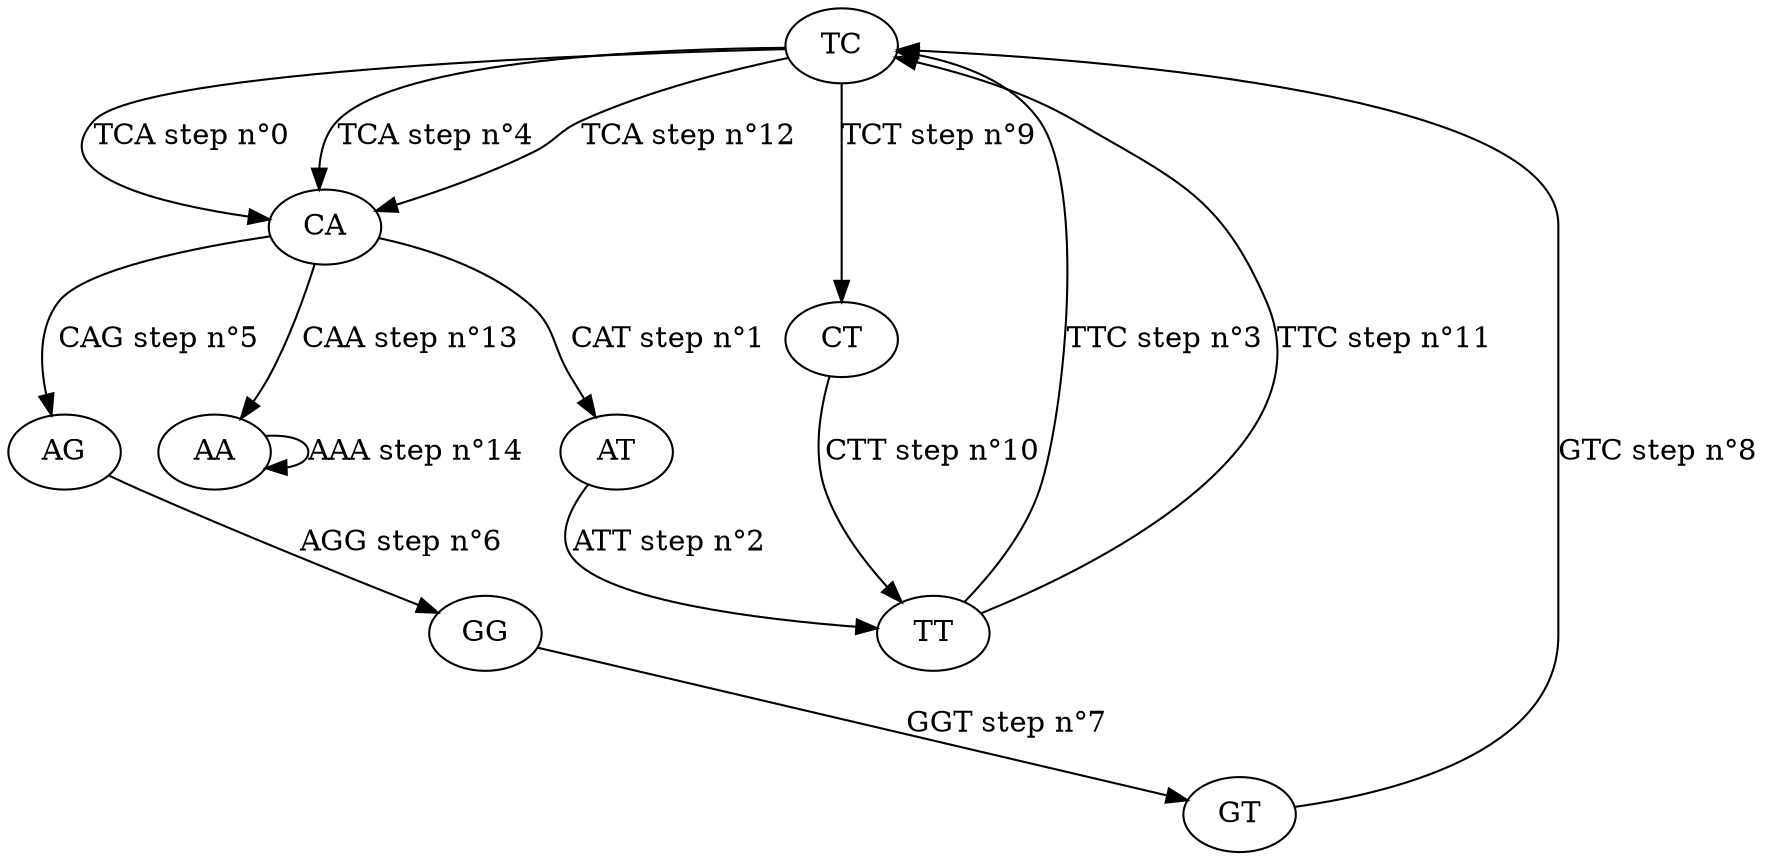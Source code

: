 digraph eulerianPath {
TC -> CA [label= "TCA step n°0"];
CA -> AT [label= "CAT step n°1"];
AT -> TT [label= "ATT step n°2"];
TT -> TC [label= "TTC step n°3"];
TC -> CA [label= "TCA step n°4"];
CA -> AG [label= "CAG step n°5"];
AG -> GG [label= "AGG step n°6"];
GG -> GT [label= "GGT step n°7"];
GT -> TC [label= "GTC step n°8"];
TC -> CT [label= "TCT step n°9"];
CT -> TT [label= "CTT step n°10"];
TT -> TC [label= "TTC step n°11"];
TC -> CA [label= "TCA step n°12"];
CA -> AA [label= "CAA step n°13"];
AA -> AA [label= "AAA step n°14"];
}